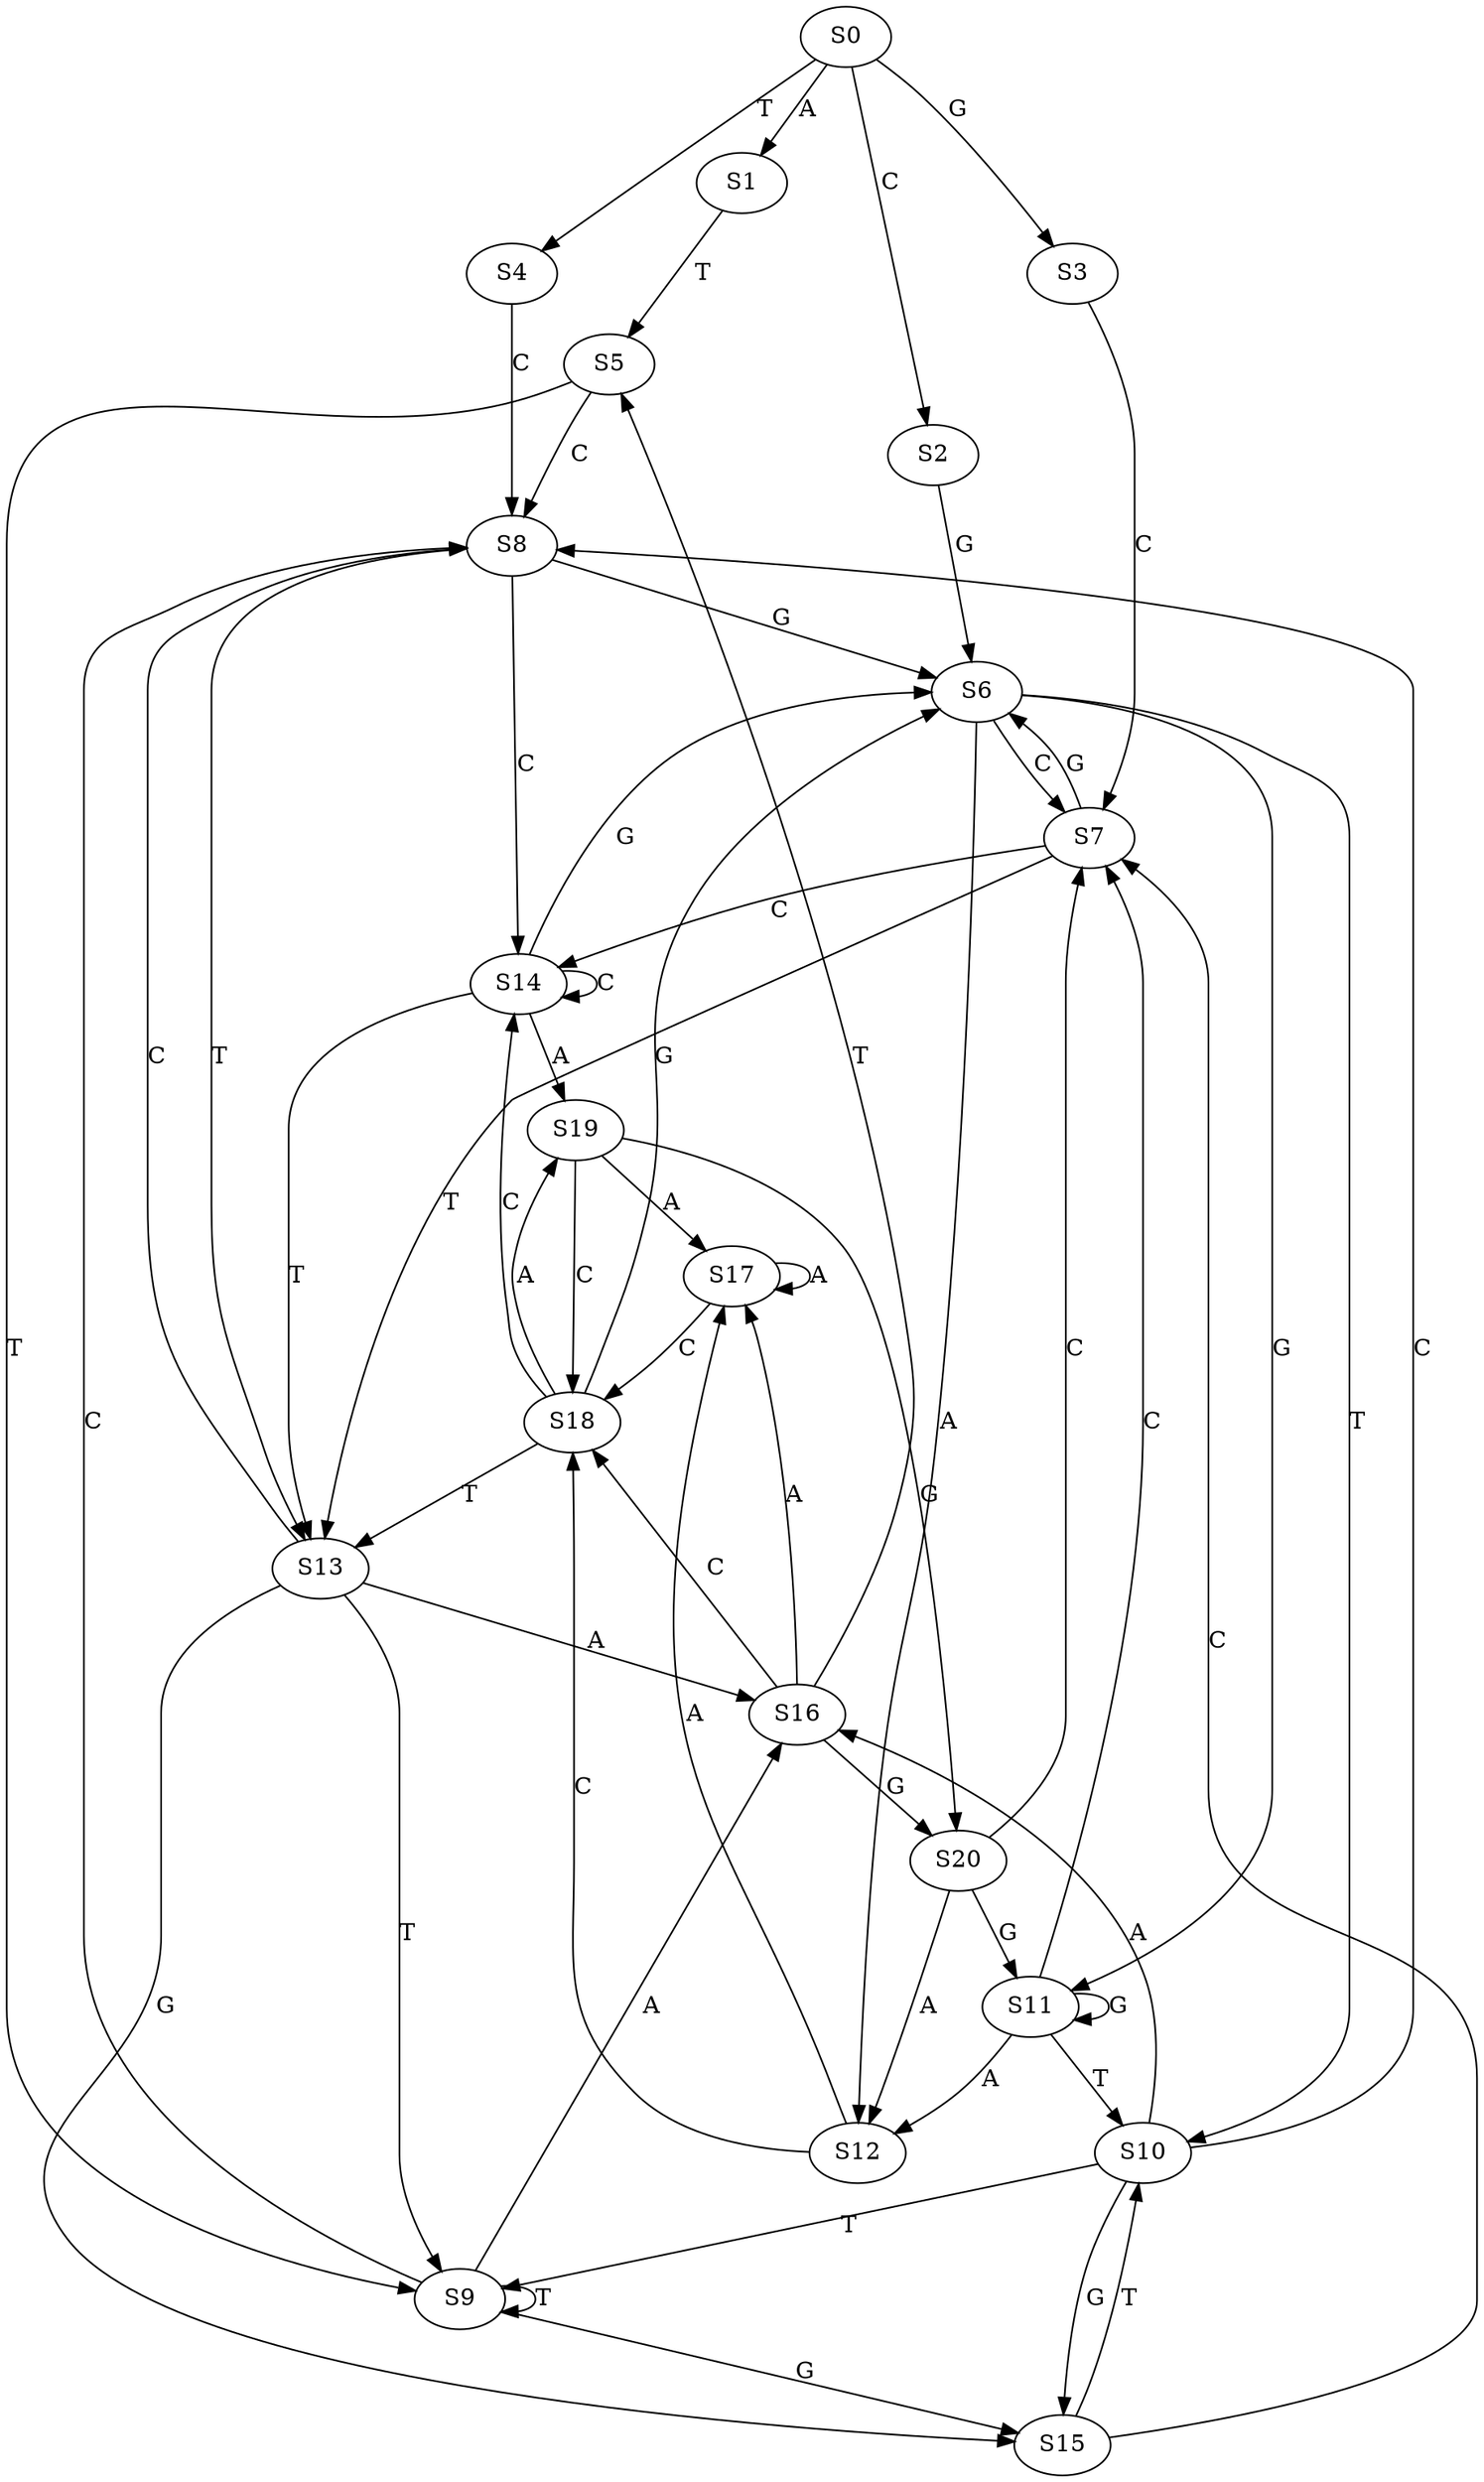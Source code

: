 strict digraph  {
	S0 -> S1 [ label = A ];
	S0 -> S2 [ label = C ];
	S0 -> S3 [ label = G ];
	S0 -> S4 [ label = T ];
	S1 -> S5 [ label = T ];
	S2 -> S6 [ label = G ];
	S3 -> S7 [ label = C ];
	S4 -> S8 [ label = C ];
	S5 -> S8 [ label = C ];
	S5 -> S9 [ label = T ];
	S6 -> S10 [ label = T ];
	S6 -> S7 [ label = C ];
	S6 -> S11 [ label = G ];
	S6 -> S12 [ label = A ];
	S7 -> S6 [ label = G ];
	S7 -> S13 [ label = T ];
	S7 -> S14 [ label = C ];
	S8 -> S14 [ label = C ];
	S8 -> S6 [ label = G ];
	S8 -> S13 [ label = T ];
	S9 -> S8 [ label = C ];
	S9 -> S15 [ label = G ];
	S9 -> S9 [ label = T ];
	S9 -> S16 [ label = A ];
	S10 -> S16 [ label = A ];
	S10 -> S9 [ label = T ];
	S10 -> S8 [ label = C ];
	S10 -> S15 [ label = G ];
	S11 -> S7 [ label = C ];
	S11 -> S11 [ label = G ];
	S11 -> S10 [ label = T ];
	S11 -> S12 [ label = A ];
	S12 -> S17 [ label = A ];
	S12 -> S18 [ label = C ];
	S13 -> S16 [ label = A ];
	S13 -> S8 [ label = C ];
	S13 -> S9 [ label = T ];
	S13 -> S15 [ label = G ];
	S14 -> S6 [ label = G ];
	S14 -> S19 [ label = A ];
	S14 -> S14 [ label = C ];
	S14 -> S13 [ label = T ];
	S15 -> S7 [ label = C ];
	S15 -> S10 [ label = T ];
	S16 -> S20 [ label = G ];
	S16 -> S17 [ label = A ];
	S16 -> S18 [ label = C ];
	S16 -> S5 [ label = T ];
	S17 -> S18 [ label = C ];
	S17 -> S17 [ label = A ];
	S18 -> S6 [ label = G ];
	S18 -> S13 [ label = T ];
	S18 -> S19 [ label = A ];
	S18 -> S14 [ label = C ];
	S19 -> S20 [ label = G ];
	S19 -> S18 [ label = C ];
	S19 -> S17 [ label = A ];
	S20 -> S12 [ label = A ];
	S20 -> S7 [ label = C ];
	S20 -> S11 [ label = G ];
}
